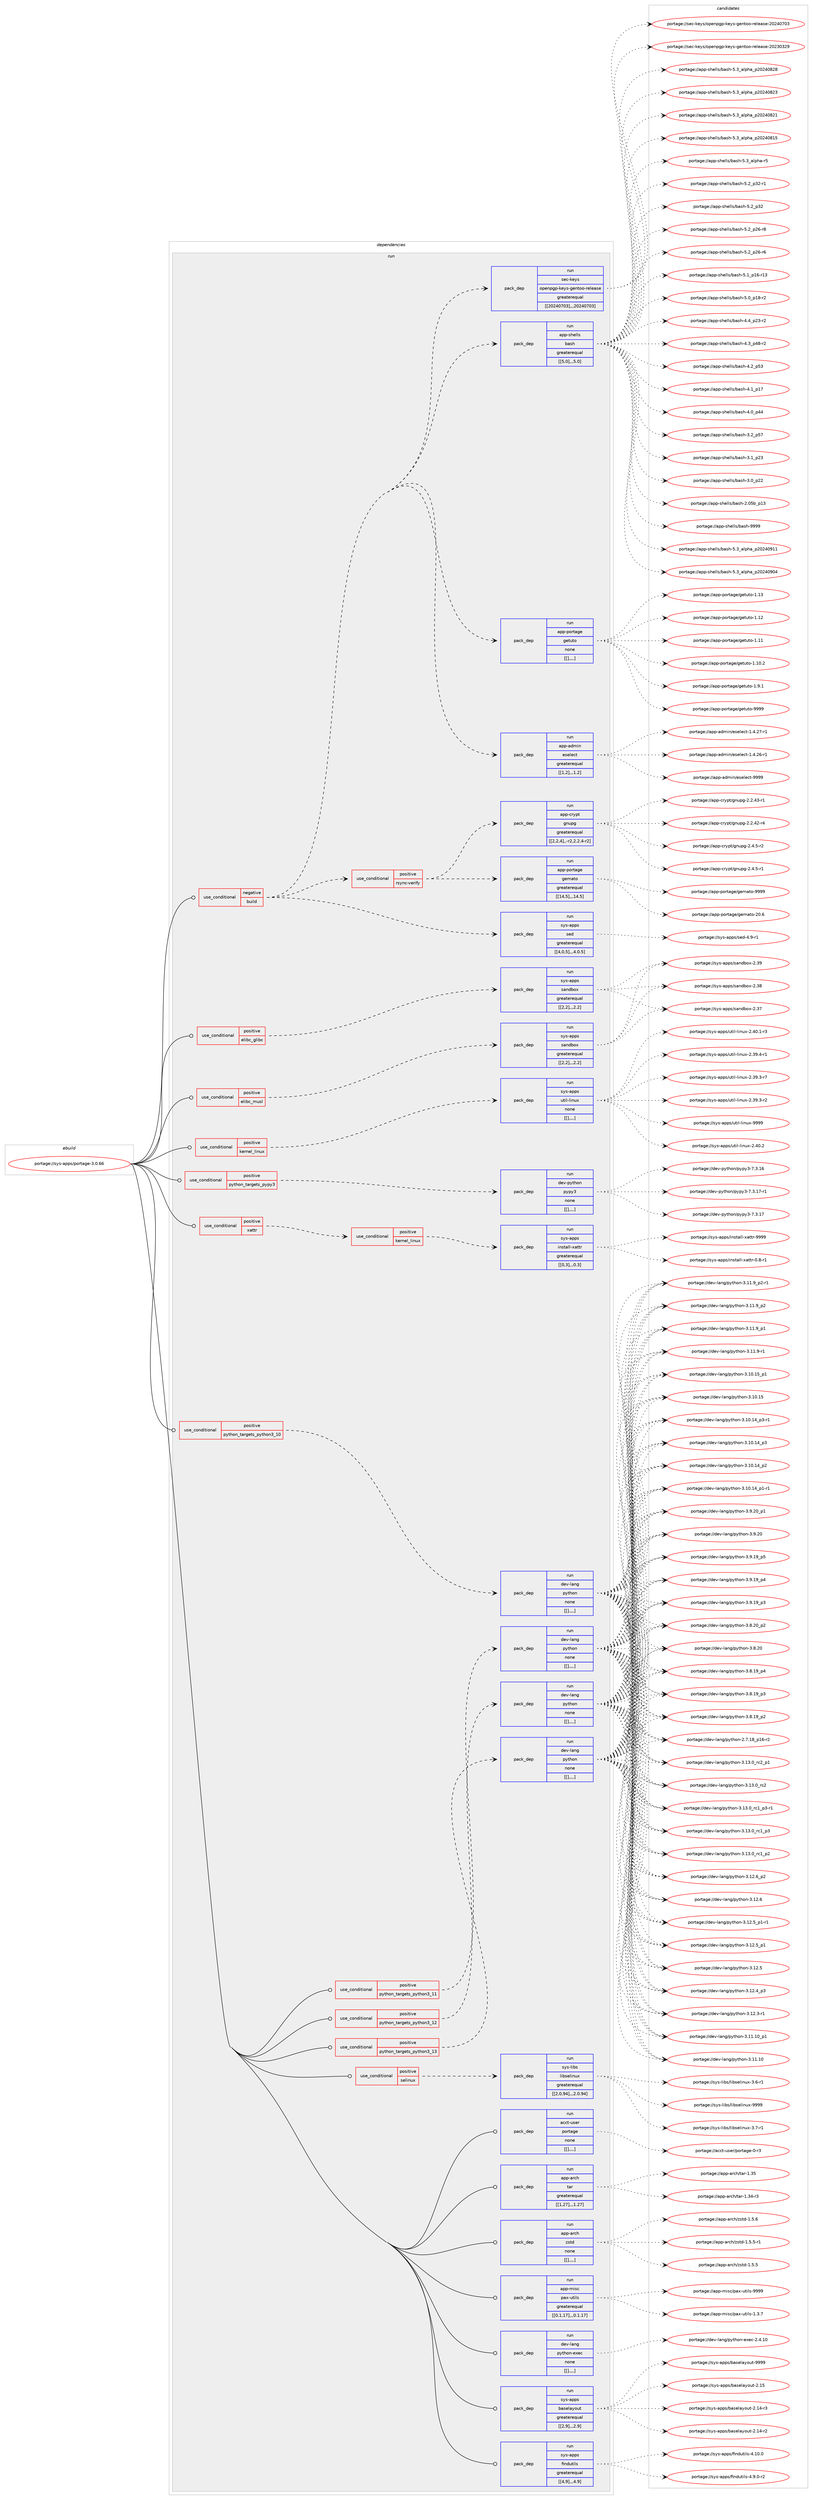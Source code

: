 digraph prolog {

# *************
# Graph options
# *************

newrank=true;
concentrate=true;
compound=true;
graph [rankdir=LR,fontname=Helvetica,fontsize=10,ranksep=1.5];#, ranksep=2.5, nodesep=0.2];
edge  [arrowhead=vee];
node  [fontname=Helvetica,fontsize=10];

# **********
# The ebuild
# **********

subgraph cluster_leftcol {
color=gray;
label=<<i>ebuild</i>>;
id [label="portage://sys-apps/portage-3.0.66", color=red, width=4, href="../sys-apps/portage-3.0.66.svg"];
}

# ****************
# The dependencies
# ****************

subgraph cluster_midcol {
color=gray;
label=<<i>dependencies</i>>;
subgraph cluster_compile {
fillcolor="#eeeeee";
style=filled;
label=<<i>compile</i>>;
}
subgraph cluster_compileandrun {
fillcolor="#eeeeee";
style=filled;
label=<<i>compile and run</i>>;
}
subgraph cluster_run {
fillcolor="#eeeeee";
style=filled;
label=<<i>run</i>>;
subgraph cond6962 {
dependency18485 [label=<<TABLE BORDER="0" CELLBORDER="1" CELLSPACING="0" CELLPADDING="4"><TR><TD ROWSPAN="3" CELLPADDING="10">use_conditional</TD></TR><TR><TD>negative</TD></TR><TR><TD>build</TD></TR></TABLE>>, shape=none, color=red];
subgraph pack11471 {
dependency18486 [label=<<TABLE BORDER="0" CELLBORDER="1" CELLSPACING="0" CELLPADDING="4" WIDTH="220"><TR><TD ROWSPAN="6" CELLPADDING="30">pack_dep</TD></TR><TR><TD WIDTH="110">run</TD></TR><TR><TD>app-admin</TD></TR><TR><TD>eselect</TD></TR><TR><TD>greaterequal</TD></TR><TR><TD>[[1,2],,,1.2]</TD></TR></TABLE>>, shape=none, color=blue];
}
dependency18485:e -> dependency18486:w [weight=20,style="dashed",arrowhead="vee"];
subgraph pack11472 {
dependency18487 [label=<<TABLE BORDER="0" CELLBORDER="1" CELLSPACING="0" CELLPADDING="4" WIDTH="220"><TR><TD ROWSPAN="6" CELLPADDING="30">pack_dep</TD></TR><TR><TD WIDTH="110">run</TD></TR><TR><TD>app-portage</TD></TR><TR><TD>getuto</TD></TR><TR><TD>none</TD></TR><TR><TD>[[],,,,]</TD></TR></TABLE>>, shape=none, color=blue];
}
dependency18485:e -> dependency18487:w [weight=20,style="dashed",arrowhead="vee"];
subgraph pack11473 {
dependency18488 [label=<<TABLE BORDER="0" CELLBORDER="1" CELLSPACING="0" CELLPADDING="4" WIDTH="220"><TR><TD ROWSPAN="6" CELLPADDING="30">pack_dep</TD></TR><TR><TD WIDTH="110">run</TD></TR><TR><TD>app-shells</TD></TR><TR><TD>bash</TD></TR><TR><TD>greaterequal</TD></TR><TR><TD>[[5,0],,,5.0]</TD></TR></TABLE>>, shape=none, color=blue];
}
dependency18485:e -> dependency18488:w [weight=20,style="dashed",arrowhead="vee"];
subgraph pack11474 {
dependency18489 [label=<<TABLE BORDER="0" CELLBORDER="1" CELLSPACING="0" CELLPADDING="4" WIDTH="220"><TR><TD ROWSPAN="6" CELLPADDING="30">pack_dep</TD></TR><TR><TD WIDTH="110">run</TD></TR><TR><TD>sec-keys</TD></TR><TR><TD>openpgp-keys-gentoo-release</TD></TR><TR><TD>greaterequal</TD></TR><TR><TD>[[20240703],,,20240703]</TD></TR></TABLE>>, shape=none, color=blue];
}
dependency18485:e -> dependency18489:w [weight=20,style="dashed",arrowhead="vee"];
subgraph pack11475 {
dependency18490 [label=<<TABLE BORDER="0" CELLBORDER="1" CELLSPACING="0" CELLPADDING="4" WIDTH="220"><TR><TD ROWSPAN="6" CELLPADDING="30">pack_dep</TD></TR><TR><TD WIDTH="110">run</TD></TR><TR><TD>sys-apps</TD></TR><TR><TD>sed</TD></TR><TR><TD>greaterequal</TD></TR><TR><TD>[[4,0,5],,,4.0.5]</TD></TR></TABLE>>, shape=none, color=blue];
}
dependency18485:e -> dependency18490:w [weight=20,style="dashed",arrowhead="vee"];
subgraph cond6963 {
dependency18491 [label=<<TABLE BORDER="0" CELLBORDER="1" CELLSPACING="0" CELLPADDING="4"><TR><TD ROWSPAN="3" CELLPADDING="10">use_conditional</TD></TR><TR><TD>positive</TD></TR><TR><TD>rsync-verify</TD></TR></TABLE>>, shape=none, color=red];
subgraph pack11476 {
dependency18492 [label=<<TABLE BORDER="0" CELLBORDER="1" CELLSPACING="0" CELLPADDING="4" WIDTH="220"><TR><TD ROWSPAN="6" CELLPADDING="30">pack_dep</TD></TR><TR><TD WIDTH="110">run</TD></TR><TR><TD>app-crypt</TD></TR><TR><TD>gnupg</TD></TR><TR><TD>greaterequal</TD></TR><TR><TD>[[2,2,4],,-r2,2.2.4-r2]</TD></TR></TABLE>>, shape=none, color=blue];
}
dependency18491:e -> dependency18492:w [weight=20,style="dashed",arrowhead="vee"];
subgraph pack11477 {
dependency18493 [label=<<TABLE BORDER="0" CELLBORDER="1" CELLSPACING="0" CELLPADDING="4" WIDTH="220"><TR><TD ROWSPAN="6" CELLPADDING="30">pack_dep</TD></TR><TR><TD WIDTH="110">run</TD></TR><TR><TD>app-portage</TD></TR><TR><TD>gemato</TD></TR><TR><TD>greaterequal</TD></TR><TR><TD>[[14,5],,,14.5]</TD></TR></TABLE>>, shape=none, color=blue];
}
dependency18491:e -> dependency18493:w [weight=20,style="dashed",arrowhead="vee"];
}
dependency18485:e -> dependency18491:w [weight=20,style="dashed",arrowhead="vee"];
}
id:e -> dependency18485:w [weight=20,style="solid",arrowhead="odot"];
subgraph cond6964 {
dependency18494 [label=<<TABLE BORDER="0" CELLBORDER="1" CELLSPACING="0" CELLPADDING="4"><TR><TD ROWSPAN="3" CELLPADDING="10">use_conditional</TD></TR><TR><TD>positive</TD></TR><TR><TD>elibc_glibc</TD></TR></TABLE>>, shape=none, color=red];
subgraph pack11478 {
dependency18495 [label=<<TABLE BORDER="0" CELLBORDER="1" CELLSPACING="0" CELLPADDING="4" WIDTH="220"><TR><TD ROWSPAN="6" CELLPADDING="30">pack_dep</TD></TR><TR><TD WIDTH="110">run</TD></TR><TR><TD>sys-apps</TD></TR><TR><TD>sandbox</TD></TR><TR><TD>greaterequal</TD></TR><TR><TD>[[2,2],,,2.2]</TD></TR></TABLE>>, shape=none, color=blue];
}
dependency18494:e -> dependency18495:w [weight=20,style="dashed",arrowhead="vee"];
}
id:e -> dependency18494:w [weight=20,style="solid",arrowhead="odot"];
subgraph cond6965 {
dependency18496 [label=<<TABLE BORDER="0" CELLBORDER="1" CELLSPACING="0" CELLPADDING="4"><TR><TD ROWSPAN="3" CELLPADDING="10">use_conditional</TD></TR><TR><TD>positive</TD></TR><TR><TD>elibc_musl</TD></TR></TABLE>>, shape=none, color=red];
subgraph pack11479 {
dependency18497 [label=<<TABLE BORDER="0" CELLBORDER="1" CELLSPACING="0" CELLPADDING="4" WIDTH="220"><TR><TD ROWSPAN="6" CELLPADDING="30">pack_dep</TD></TR><TR><TD WIDTH="110">run</TD></TR><TR><TD>sys-apps</TD></TR><TR><TD>sandbox</TD></TR><TR><TD>greaterequal</TD></TR><TR><TD>[[2,2],,,2.2]</TD></TR></TABLE>>, shape=none, color=blue];
}
dependency18496:e -> dependency18497:w [weight=20,style="dashed",arrowhead="vee"];
}
id:e -> dependency18496:w [weight=20,style="solid",arrowhead="odot"];
subgraph cond6966 {
dependency18498 [label=<<TABLE BORDER="0" CELLBORDER="1" CELLSPACING="0" CELLPADDING="4"><TR><TD ROWSPAN="3" CELLPADDING="10">use_conditional</TD></TR><TR><TD>positive</TD></TR><TR><TD>kernel_linux</TD></TR></TABLE>>, shape=none, color=red];
subgraph pack11480 {
dependency18499 [label=<<TABLE BORDER="0" CELLBORDER="1" CELLSPACING="0" CELLPADDING="4" WIDTH="220"><TR><TD ROWSPAN="6" CELLPADDING="30">pack_dep</TD></TR><TR><TD WIDTH="110">run</TD></TR><TR><TD>sys-apps</TD></TR><TR><TD>util-linux</TD></TR><TR><TD>none</TD></TR><TR><TD>[[],,,,]</TD></TR></TABLE>>, shape=none, color=blue];
}
dependency18498:e -> dependency18499:w [weight=20,style="dashed",arrowhead="vee"];
}
id:e -> dependency18498:w [weight=20,style="solid",arrowhead="odot"];
subgraph cond6967 {
dependency18500 [label=<<TABLE BORDER="0" CELLBORDER="1" CELLSPACING="0" CELLPADDING="4"><TR><TD ROWSPAN="3" CELLPADDING="10">use_conditional</TD></TR><TR><TD>positive</TD></TR><TR><TD>python_targets_pypy3</TD></TR></TABLE>>, shape=none, color=red];
subgraph pack11481 {
dependency18501 [label=<<TABLE BORDER="0" CELLBORDER="1" CELLSPACING="0" CELLPADDING="4" WIDTH="220"><TR><TD ROWSPAN="6" CELLPADDING="30">pack_dep</TD></TR><TR><TD WIDTH="110">run</TD></TR><TR><TD>dev-python</TD></TR><TR><TD>pypy3</TD></TR><TR><TD>none</TD></TR><TR><TD>[[],,,,]</TD></TR></TABLE>>, shape=none, color=blue];
}
dependency18500:e -> dependency18501:w [weight=20,style="dashed",arrowhead="vee"];
}
id:e -> dependency18500:w [weight=20,style="solid",arrowhead="odot"];
subgraph cond6968 {
dependency18502 [label=<<TABLE BORDER="0" CELLBORDER="1" CELLSPACING="0" CELLPADDING="4"><TR><TD ROWSPAN="3" CELLPADDING="10">use_conditional</TD></TR><TR><TD>positive</TD></TR><TR><TD>python_targets_python3_10</TD></TR></TABLE>>, shape=none, color=red];
subgraph pack11482 {
dependency18503 [label=<<TABLE BORDER="0" CELLBORDER="1" CELLSPACING="0" CELLPADDING="4" WIDTH="220"><TR><TD ROWSPAN="6" CELLPADDING="30">pack_dep</TD></TR><TR><TD WIDTH="110">run</TD></TR><TR><TD>dev-lang</TD></TR><TR><TD>python</TD></TR><TR><TD>none</TD></TR><TR><TD>[[],,,,]</TD></TR></TABLE>>, shape=none, color=blue];
}
dependency18502:e -> dependency18503:w [weight=20,style="dashed",arrowhead="vee"];
}
id:e -> dependency18502:w [weight=20,style="solid",arrowhead="odot"];
subgraph cond6969 {
dependency18504 [label=<<TABLE BORDER="0" CELLBORDER="1" CELLSPACING="0" CELLPADDING="4"><TR><TD ROWSPAN="3" CELLPADDING="10">use_conditional</TD></TR><TR><TD>positive</TD></TR><TR><TD>python_targets_python3_11</TD></TR></TABLE>>, shape=none, color=red];
subgraph pack11483 {
dependency18505 [label=<<TABLE BORDER="0" CELLBORDER="1" CELLSPACING="0" CELLPADDING="4" WIDTH="220"><TR><TD ROWSPAN="6" CELLPADDING="30">pack_dep</TD></TR><TR><TD WIDTH="110">run</TD></TR><TR><TD>dev-lang</TD></TR><TR><TD>python</TD></TR><TR><TD>none</TD></TR><TR><TD>[[],,,,]</TD></TR></TABLE>>, shape=none, color=blue];
}
dependency18504:e -> dependency18505:w [weight=20,style="dashed",arrowhead="vee"];
}
id:e -> dependency18504:w [weight=20,style="solid",arrowhead="odot"];
subgraph cond6970 {
dependency18506 [label=<<TABLE BORDER="0" CELLBORDER="1" CELLSPACING="0" CELLPADDING="4"><TR><TD ROWSPAN="3" CELLPADDING="10">use_conditional</TD></TR><TR><TD>positive</TD></TR><TR><TD>python_targets_python3_12</TD></TR></TABLE>>, shape=none, color=red];
subgraph pack11484 {
dependency18507 [label=<<TABLE BORDER="0" CELLBORDER="1" CELLSPACING="0" CELLPADDING="4" WIDTH="220"><TR><TD ROWSPAN="6" CELLPADDING="30">pack_dep</TD></TR><TR><TD WIDTH="110">run</TD></TR><TR><TD>dev-lang</TD></TR><TR><TD>python</TD></TR><TR><TD>none</TD></TR><TR><TD>[[],,,,]</TD></TR></TABLE>>, shape=none, color=blue];
}
dependency18506:e -> dependency18507:w [weight=20,style="dashed",arrowhead="vee"];
}
id:e -> dependency18506:w [weight=20,style="solid",arrowhead="odot"];
subgraph cond6971 {
dependency18508 [label=<<TABLE BORDER="0" CELLBORDER="1" CELLSPACING="0" CELLPADDING="4"><TR><TD ROWSPAN="3" CELLPADDING="10">use_conditional</TD></TR><TR><TD>positive</TD></TR><TR><TD>python_targets_python3_13</TD></TR></TABLE>>, shape=none, color=red];
subgraph pack11485 {
dependency18509 [label=<<TABLE BORDER="0" CELLBORDER="1" CELLSPACING="0" CELLPADDING="4" WIDTH="220"><TR><TD ROWSPAN="6" CELLPADDING="30">pack_dep</TD></TR><TR><TD WIDTH="110">run</TD></TR><TR><TD>dev-lang</TD></TR><TR><TD>python</TD></TR><TR><TD>none</TD></TR><TR><TD>[[],,,,]</TD></TR></TABLE>>, shape=none, color=blue];
}
dependency18508:e -> dependency18509:w [weight=20,style="dashed",arrowhead="vee"];
}
id:e -> dependency18508:w [weight=20,style="solid",arrowhead="odot"];
subgraph cond6972 {
dependency18510 [label=<<TABLE BORDER="0" CELLBORDER="1" CELLSPACING="0" CELLPADDING="4"><TR><TD ROWSPAN="3" CELLPADDING="10">use_conditional</TD></TR><TR><TD>positive</TD></TR><TR><TD>selinux</TD></TR></TABLE>>, shape=none, color=red];
subgraph pack11486 {
dependency18511 [label=<<TABLE BORDER="0" CELLBORDER="1" CELLSPACING="0" CELLPADDING="4" WIDTH="220"><TR><TD ROWSPAN="6" CELLPADDING="30">pack_dep</TD></TR><TR><TD WIDTH="110">run</TD></TR><TR><TD>sys-libs</TD></TR><TR><TD>libselinux</TD></TR><TR><TD>greaterequal</TD></TR><TR><TD>[[2,0,94],,,2.0.94]</TD></TR></TABLE>>, shape=none, color=blue];
}
dependency18510:e -> dependency18511:w [weight=20,style="dashed",arrowhead="vee"];
}
id:e -> dependency18510:w [weight=20,style="solid",arrowhead="odot"];
subgraph cond6973 {
dependency18512 [label=<<TABLE BORDER="0" CELLBORDER="1" CELLSPACING="0" CELLPADDING="4"><TR><TD ROWSPAN="3" CELLPADDING="10">use_conditional</TD></TR><TR><TD>positive</TD></TR><TR><TD>xattr</TD></TR></TABLE>>, shape=none, color=red];
subgraph cond6974 {
dependency18513 [label=<<TABLE BORDER="0" CELLBORDER="1" CELLSPACING="0" CELLPADDING="4"><TR><TD ROWSPAN="3" CELLPADDING="10">use_conditional</TD></TR><TR><TD>positive</TD></TR><TR><TD>kernel_linux</TD></TR></TABLE>>, shape=none, color=red];
subgraph pack11487 {
dependency18514 [label=<<TABLE BORDER="0" CELLBORDER="1" CELLSPACING="0" CELLPADDING="4" WIDTH="220"><TR><TD ROWSPAN="6" CELLPADDING="30">pack_dep</TD></TR><TR><TD WIDTH="110">run</TD></TR><TR><TD>sys-apps</TD></TR><TR><TD>install-xattr</TD></TR><TR><TD>greaterequal</TD></TR><TR><TD>[[0,3],,,0.3]</TD></TR></TABLE>>, shape=none, color=blue];
}
dependency18513:e -> dependency18514:w [weight=20,style="dashed",arrowhead="vee"];
}
dependency18512:e -> dependency18513:w [weight=20,style="dashed",arrowhead="vee"];
}
id:e -> dependency18512:w [weight=20,style="solid",arrowhead="odot"];
subgraph pack11488 {
dependency18515 [label=<<TABLE BORDER="0" CELLBORDER="1" CELLSPACING="0" CELLPADDING="4" WIDTH="220"><TR><TD ROWSPAN="6" CELLPADDING="30">pack_dep</TD></TR><TR><TD WIDTH="110">run</TD></TR><TR><TD>acct-user</TD></TR><TR><TD>portage</TD></TR><TR><TD>none</TD></TR><TR><TD>[[],,,,]</TD></TR></TABLE>>, shape=none, color=blue];
}
id:e -> dependency18515:w [weight=20,style="solid",arrowhead="odot"];
subgraph pack11489 {
dependency18516 [label=<<TABLE BORDER="0" CELLBORDER="1" CELLSPACING="0" CELLPADDING="4" WIDTH="220"><TR><TD ROWSPAN="6" CELLPADDING="30">pack_dep</TD></TR><TR><TD WIDTH="110">run</TD></TR><TR><TD>app-arch</TD></TR><TR><TD>tar</TD></TR><TR><TD>greaterequal</TD></TR><TR><TD>[[1,27],,,1.27]</TD></TR></TABLE>>, shape=none, color=blue];
}
id:e -> dependency18516:w [weight=20,style="solid",arrowhead="odot"];
subgraph pack11490 {
dependency18517 [label=<<TABLE BORDER="0" CELLBORDER="1" CELLSPACING="0" CELLPADDING="4" WIDTH="220"><TR><TD ROWSPAN="6" CELLPADDING="30">pack_dep</TD></TR><TR><TD WIDTH="110">run</TD></TR><TR><TD>app-arch</TD></TR><TR><TD>zstd</TD></TR><TR><TD>none</TD></TR><TR><TD>[[],,,,]</TD></TR></TABLE>>, shape=none, color=blue];
}
id:e -> dependency18517:w [weight=20,style="solid",arrowhead="odot"];
subgraph pack11491 {
dependency18518 [label=<<TABLE BORDER="0" CELLBORDER="1" CELLSPACING="0" CELLPADDING="4" WIDTH="220"><TR><TD ROWSPAN="6" CELLPADDING="30">pack_dep</TD></TR><TR><TD WIDTH="110">run</TD></TR><TR><TD>app-misc</TD></TR><TR><TD>pax-utils</TD></TR><TR><TD>greaterequal</TD></TR><TR><TD>[[0,1,17],,,0.1.17]</TD></TR></TABLE>>, shape=none, color=blue];
}
id:e -> dependency18518:w [weight=20,style="solid",arrowhead="odot"];
subgraph pack11492 {
dependency18519 [label=<<TABLE BORDER="0" CELLBORDER="1" CELLSPACING="0" CELLPADDING="4" WIDTH="220"><TR><TD ROWSPAN="6" CELLPADDING="30">pack_dep</TD></TR><TR><TD WIDTH="110">run</TD></TR><TR><TD>dev-lang</TD></TR><TR><TD>python-exec</TD></TR><TR><TD>none</TD></TR><TR><TD>[[],,,,]</TD></TR></TABLE>>, shape=none, color=blue];
}
id:e -> dependency18519:w [weight=20,style="solid",arrowhead="odot"];
subgraph pack11493 {
dependency18520 [label=<<TABLE BORDER="0" CELLBORDER="1" CELLSPACING="0" CELLPADDING="4" WIDTH="220"><TR><TD ROWSPAN="6" CELLPADDING="30">pack_dep</TD></TR><TR><TD WIDTH="110">run</TD></TR><TR><TD>sys-apps</TD></TR><TR><TD>baselayout</TD></TR><TR><TD>greaterequal</TD></TR><TR><TD>[[2,9],,,2.9]</TD></TR></TABLE>>, shape=none, color=blue];
}
id:e -> dependency18520:w [weight=20,style="solid",arrowhead="odot"];
subgraph pack11494 {
dependency18521 [label=<<TABLE BORDER="0" CELLBORDER="1" CELLSPACING="0" CELLPADDING="4" WIDTH="220"><TR><TD ROWSPAN="6" CELLPADDING="30">pack_dep</TD></TR><TR><TD WIDTH="110">run</TD></TR><TR><TD>sys-apps</TD></TR><TR><TD>findutils</TD></TR><TR><TD>greaterequal</TD></TR><TR><TD>[[4,9],,,4.9]</TD></TR></TABLE>>, shape=none, color=blue];
}
id:e -> dependency18521:w [weight=20,style="solid",arrowhead="odot"];
}
}

# **************
# The candidates
# **************

subgraph cluster_choices {
rank=same;
color=gray;
label=<<i>candidates</i>>;

subgraph choice11471 {
color=black;
nodesep=1;
choice97112112459710010910511047101115101108101991164557575757 [label="portage://app-admin/eselect-9999", color=red, width=4,href="../app-admin/eselect-9999.svg"];
choice9711211245971001091051104710111510110810199116454946524650554511449 [label="portage://app-admin/eselect-1.4.27-r1", color=red, width=4,href="../app-admin/eselect-1.4.27-r1.svg"];
choice9711211245971001091051104710111510110810199116454946524650544511449 [label="portage://app-admin/eselect-1.4.26-r1", color=red, width=4,href="../app-admin/eselect-1.4.26-r1.svg"];
dependency18486:e -> choice97112112459710010910511047101115101108101991164557575757:w [style=dotted,weight="100"];
dependency18486:e -> choice9711211245971001091051104710111510110810199116454946524650554511449:w [style=dotted,weight="100"];
dependency18486:e -> choice9711211245971001091051104710111510110810199116454946524650544511449:w [style=dotted,weight="100"];
}
subgraph choice11472 {
color=black;
nodesep=1;
choice971121124511211111411697103101471031011161171161114557575757 [label="portage://app-portage/getuto-9999", color=red, width=4,href="../app-portage/getuto-9999.svg"];
choice971121124511211111411697103101471031011161171161114549464951 [label="portage://app-portage/getuto-1.13", color=red, width=4,href="../app-portage/getuto-1.13.svg"];
choice971121124511211111411697103101471031011161171161114549464950 [label="portage://app-portage/getuto-1.12", color=red, width=4,href="../app-portage/getuto-1.12.svg"];
choice971121124511211111411697103101471031011161171161114549464949 [label="portage://app-portage/getuto-1.11", color=red, width=4,href="../app-portage/getuto-1.11.svg"];
choice9711211245112111114116971031014710310111611711611145494649484650 [label="portage://app-portage/getuto-1.10.2", color=red, width=4,href="../app-portage/getuto-1.10.2.svg"];
choice97112112451121111141169710310147103101116117116111454946574649 [label="portage://app-portage/getuto-1.9.1", color=red, width=4,href="../app-portage/getuto-1.9.1.svg"];
dependency18487:e -> choice971121124511211111411697103101471031011161171161114557575757:w [style=dotted,weight="100"];
dependency18487:e -> choice971121124511211111411697103101471031011161171161114549464951:w [style=dotted,weight="100"];
dependency18487:e -> choice971121124511211111411697103101471031011161171161114549464950:w [style=dotted,weight="100"];
dependency18487:e -> choice971121124511211111411697103101471031011161171161114549464949:w [style=dotted,weight="100"];
dependency18487:e -> choice9711211245112111114116971031014710310111611711611145494649484650:w [style=dotted,weight="100"];
dependency18487:e -> choice97112112451121111141169710310147103101116117116111454946574649:w [style=dotted,weight="100"];
}
subgraph choice11473 {
color=black;
nodesep=1;
choice97112112451151041011081081154798971151044557575757 [label="portage://app-shells/bash-9999", color=red, width=4,href="../app-shells/bash-9999.svg"];
choice971121124511510410110810811547989711510445534651959710811210497951125048505248574949 [label="portage://app-shells/bash-5.3_alpha_p20240911", color=red, width=4,href="../app-shells/bash-5.3_alpha_p20240911.svg"];
choice971121124511510410110810811547989711510445534651959710811210497951125048505248574852 [label="portage://app-shells/bash-5.3_alpha_p20240904", color=red, width=4,href="../app-shells/bash-5.3_alpha_p20240904.svg"];
choice971121124511510410110810811547989711510445534651959710811210497951125048505248565056 [label="portage://app-shells/bash-5.3_alpha_p20240828", color=red, width=4,href="../app-shells/bash-5.3_alpha_p20240828.svg"];
choice971121124511510410110810811547989711510445534651959710811210497951125048505248565051 [label="portage://app-shells/bash-5.3_alpha_p20240823", color=red, width=4,href="../app-shells/bash-5.3_alpha_p20240823.svg"];
choice971121124511510410110810811547989711510445534651959710811210497951125048505248565049 [label="portage://app-shells/bash-5.3_alpha_p20240821", color=red, width=4,href="../app-shells/bash-5.3_alpha_p20240821.svg"];
choice971121124511510410110810811547989711510445534651959710811210497951125048505248564953 [label="portage://app-shells/bash-5.3_alpha_p20240815", color=red, width=4,href="../app-shells/bash-5.3_alpha_p20240815.svg"];
choice9711211245115104101108108115479897115104455346519597108112104974511453 [label="portage://app-shells/bash-5.3_alpha-r5", color=red, width=4,href="../app-shells/bash-5.3_alpha-r5.svg"];
choice9711211245115104101108108115479897115104455346509511251504511449 [label="portage://app-shells/bash-5.2_p32-r1", color=red, width=4,href="../app-shells/bash-5.2_p32-r1.svg"];
choice971121124511510410110810811547989711510445534650951125150 [label="portage://app-shells/bash-5.2_p32", color=red, width=4,href="../app-shells/bash-5.2_p32.svg"];
choice9711211245115104101108108115479897115104455346509511250544511456 [label="portage://app-shells/bash-5.2_p26-r8", color=red, width=4,href="../app-shells/bash-5.2_p26-r8.svg"];
choice9711211245115104101108108115479897115104455346509511250544511454 [label="portage://app-shells/bash-5.2_p26-r6", color=red, width=4,href="../app-shells/bash-5.2_p26-r6.svg"];
choice971121124511510410110810811547989711510445534649951124954451144951 [label="portage://app-shells/bash-5.1_p16-r13", color=red, width=4,href="../app-shells/bash-5.1_p16-r13.svg"];
choice9711211245115104101108108115479897115104455346489511249564511450 [label="portage://app-shells/bash-5.0_p18-r2", color=red, width=4,href="../app-shells/bash-5.0_p18-r2.svg"];
choice9711211245115104101108108115479897115104455246529511250514511450 [label="portage://app-shells/bash-4.4_p23-r2", color=red, width=4,href="../app-shells/bash-4.4_p23-r2.svg"];
choice9711211245115104101108108115479897115104455246519511252564511450 [label="portage://app-shells/bash-4.3_p48-r2", color=red, width=4,href="../app-shells/bash-4.3_p48-r2.svg"];
choice971121124511510410110810811547989711510445524650951125351 [label="portage://app-shells/bash-4.2_p53", color=red, width=4,href="../app-shells/bash-4.2_p53.svg"];
choice971121124511510410110810811547989711510445524649951124955 [label="portage://app-shells/bash-4.1_p17", color=red, width=4,href="../app-shells/bash-4.1_p17.svg"];
choice971121124511510410110810811547989711510445524648951125252 [label="portage://app-shells/bash-4.0_p44", color=red, width=4,href="../app-shells/bash-4.0_p44.svg"];
choice971121124511510410110810811547989711510445514650951125355 [label="portage://app-shells/bash-3.2_p57", color=red, width=4,href="../app-shells/bash-3.2_p57.svg"];
choice971121124511510410110810811547989711510445514649951125051 [label="portage://app-shells/bash-3.1_p23", color=red, width=4,href="../app-shells/bash-3.1_p23.svg"];
choice971121124511510410110810811547989711510445514648951125050 [label="portage://app-shells/bash-3.0_p22", color=red, width=4,href="../app-shells/bash-3.0_p22.svg"];
choice9711211245115104101108108115479897115104455046485398951124951 [label="portage://app-shells/bash-2.05b_p13", color=red, width=4,href="../app-shells/bash-2.05b_p13.svg"];
dependency18488:e -> choice97112112451151041011081081154798971151044557575757:w [style=dotted,weight="100"];
dependency18488:e -> choice971121124511510410110810811547989711510445534651959710811210497951125048505248574949:w [style=dotted,weight="100"];
dependency18488:e -> choice971121124511510410110810811547989711510445534651959710811210497951125048505248574852:w [style=dotted,weight="100"];
dependency18488:e -> choice971121124511510410110810811547989711510445534651959710811210497951125048505248565056:w [style=dotted,weight="100"];
dependency18488:e -> choice971121124511510410110810811547989711510445534651959710811210497951125048505248565051:w [style=dotted,weight="100"];
dependency18488:e -> choice971121124511510410110810811547989711510445534651959710811210497951125048505248565049:w [style=dotted,weight="100"];
dependency18488:e -> choice971121124511510410110810811547989711510445534651959710811210497951125048505248564953:w [style=dotted,weight="100"];
dependency18488:e -> choice9711211245115104101108108115479897115104455346519597108112104974511453:w [style=dotted,weight="100"];
dependency18488:e -> choice9711211245115104101108108115479897115104455346509511251504511449:w [style=dotted,weight="100"];
dependency18488:e -> choice971121124511510410110810811547989711510445534650951125150:w [style=dotted,weight="100"];
dependency18488:e -> choice9711211245115104101108108115479897115104455346509511250544511456:w [style=dotted,weight="100"];
dependency18488:e -> choice9711211245115104101108108115479897115104455346509511250544511454:w [style=dotted,weight="100"];
dependency18488:e -> choice971121124511510410110810811547989711510445534649951124954451144951:w [style=dotted,weight="100"];
dependency18488:e -> choice9711211245115104101108108115479897115104455346489511249564511450:w [style=dotted,weight="100"];
dependency18488:e -> choice9711211245115104101108108115479897115104455246529511250514511450:w [style=dotted,weight="100"];
dependency18488:e -> choice9711211245115104101108108115479897115104455246519511252564511450:w [style=dotted,weight="100"];
dependency18488:e -> choice971121124511510410110810811547989711510445524650951125351:w [style=dotted,weight="100"];
dependency18488:e -> choice971121124511510410110810811547989711510445524649951124955:w [style=dotted,weight="100"];
dependency18488:e -> choice971121124511510410110810811547989711510445524648951125252:w [style=dotted,weight="100"];
dependency18488:e -> choice971121124511510410110810811547989711510445514650951125355:w [style=dotted,weight="100"];
dependency18488:e -> choice971121124511510410110810811547989711510445514649951125051:w [style=dotted,weight="100"];
dependency18488:e -> choice971121124511510410110810811547989711510445514648951125050:w [style=dotted,weight="100"];
dependency18488:e -> choice9711211245115104101108108115479897115104455046485398951124951:w [style=dotted,weight="100"];
}
subgraph choice11474 {
color=black;
nodesep=1;
choice11510199451071011211154711111210111011210311245107101121115451031011101161111114511410110810197115101455048505248554851 [label="portage://sec-keys/openpgp-keys-gentoo-release-20240703", color=red, width=4,href="../sec-keys/openpgp-keys-gentoo-release-20240703.svg"];
choice11510199451071011211154711111210111011210311245107101121115451031011101161111114511410110810197115101455048505148515057 [label="portage://sec-keys/openpgp-keys-gentoo-release-20230329", color=red, width=4,href="../sec-keys/openpgp-keys-gentoo-release-20230329.svg"];
dependency18489:e -> choice11510199451071011211154711111210111011210311245107101121115451031011101161111114511410110810197115101455048505248554851:w [style=dotted,weight="100"];
dependency18489:e -> choice11510199451071011211154711111210111011210311245107101121115451031011101161111114511410110810197115101455048505148515057:w [style=dotted,weight="100"];
}
subgraph choice11475 {
color=black;
nodesep=1;
choice115121115459711211211547115101100455246574511449 [label="portage://sys-apps/sed-4.9-r1", color=red, width=4,href="../sys-apps/sed-4.9-r1.svg"];
dependency18490:e -> choice115121115459711211211547115101100455246574511449:w [style=dotted,weight="100"];
}
subgraph choice11476 {
color=black;
nodesep=1;
choice971121124599114121112116471031101171121034550465246534511450 [label="portage://app-crypt/gnupg-2.4.5-r2", color=red, width=4,href="../app-crypt/gnupg-2.4.5-r2.svg"];
choice971121124599114121112116471031101171121034550465246534511449 [label="portage://app-crypt/gnupg-2.4.5-r1", color=red, width=4,href="../app-crypt/gnupg-2.4.5-r1.svg"];
choice97112112459911412111211647103110117112103455046504652514511449 [label="portage://app-crypt/gnupg-2.2.43-r1", color=red, width=4,href="../app-crypt/gnupg-2.2.43-r1.svg"];
choice97112112459911412111211647103110117112103455046504652504511452 [label="portage://app-crypt/gnupg-2.2.42-r4", color=red, width=4,href="../app-crypt/gnupg-2.2.42-r4.svg"];
dependency18492:e -> choice971121124599114121112116471031101171121034550465246534511450:w [style=dotted,weight="100"];
dependency18492:e -> choice971121124599114121112116471031101171121034550465246534511449:w [style=dotted,weight="100"];
dependency18492:e -> choice97112112459911412111211647103110117112103455046504652514511449:w [style=dotted,weight="100"];
dependency18492:e -> choice97112112459911412111211647103110117112103455046504652504511452:w [style=dotted,weight="100"];
}
subgraph choice11477 {
color=black;
nodesep=1;
choice97112112451121111141169710310147103101109971161114557575757 [label="portage://app-portage/gemato-9999", color=red, width=4,href="../app-portage/gemato-9999.svg"];
choice97112112451121111141169710310147103101109971161114550484654 [label="portage://app-portage/gemato-20.6", color=red, width=4,href="../app-portage/gemato-20.6.svg"];
dependency18493:e -> choice97112112451121111141169710310147103101109971161114557575757:w [style=dotted,weight="100"];
dependency18493:e -> choice97112112451121111141169710310147103101109971161114550484654:w [style=dotted,weight="100"];
}
subgraph choice11478 {
color=black;
nodesep=1;
choice11512111545971121121154711597110100981111204550465157 [label="portage://sys-apps/sandbox-2.39", color=red, width=4,href="../sys-apps/sandbox-2.39.svg"];
choice11512111545971121121154711597110100981111204550465156 [label="portage://sys-apps/sandbox-2.38", color=red, width=4,href="../sys-apps/sandbox-2.38.svg"];
choice11512111545971121121154711597110100981111204550465155 [label="portage://sys-apps/sandbox-2.37", color=red, width=4,href="../sys-apps/sandbox-2.37.svg"];
dependency18495:e -> choice11512111545971121121154711597110100981111204550465157:w [style=dotted,weight="100"];
dependency18495:e -> choice11512111545971121121154711597110100981111204550465156:w [style=dotted,weight="100"];
dependency18495:e -> choice11512111545971121121154711597110100981111204550465155:w [style=dotted,weight="100"];
}
subgraph choice11479 {
color=black;
nodesep=1;
choice11512111545971121121154711597110100981111204550465157 [label="portage://sys-apps/sandbox-2.39", color=red, width=4,href="../sys-apps/sandbox-2.39.svg"];
choice11512111545971121121154711597110100981111204550465156 [label="portage://sys-apps/sandbox-2.38", color=red, width=4,href="../sys-apps/sandbox-2.38.svg"];
choice11512111545971121121154711597110100981111204550465155 [label="portage://sys-apps/sandbox-2.37", color=red, width=4,href="../sys-apps/sandbox-2.37.svg"];
dependency18497:e -> choice11512111545971121121154711597110100981111204550465157:w [style=dotted,weight="100"];
dependency18497:e -> choice11512111545971121121154711597110100981111204550465156:w [style=dotted,weight="100"];
dependency18497:e -> choice11512111545971121121154711597110100981111204550465155:w [style=dotted,weight="100"];
}
subgraph choice11480 {
color=black;
nodesep=1;
choice115121115459711211211547117116105108451081051101171204557575757 [label="portage://sys-apps/util-linux-9999", color=red, width=4,href="../sys-apps/util-linux-9999.svg"];
choice1151211154597112112115471171161051084510810511011712045504652484650 [label="portage://sys-apps/util-linux-2.40.2", color=red, width=4,href="../sys-apps/util-linux-2.40.2.svg"];
choice11512111545971121121154711711610510845108105110117120455046524846494511451 [label="portage://sys-apps/util-linux-2.40.1-r3", color=red, width=4,href="../sys-apps/util-linux-2.40.1-r3.svg"];
choice11512111545971121121154711711610510845108105110117120455046515746524511449 [label="portage://sys-apps/util-linux-2.39.4-r1", color=red, width=4,href="../sys-apps/util-linux-2.39.4-r1.svg"];
choice11512111545971121121154711711610510845108105110117120455046515746514511455 [label="portage://sys-apps/util-linux-2.39.3-r7", color=red, width=4,href="../sys-apps/util-linux-2.39.3-r7.svg"];
choice11512111545971121121154711711610510845108105110117120455046515746514511450 [label="portage://sys-apps/util-linux-2.39.3-r2", color=red, width=4,href="../sys-apps/util-linux-2.39.3-r2.svg"];
dependency18499:e -> choice115121115459711211211547117116105108451081051101171204557575757:w [style=dotted,weight="100"];
dependency18499:e -> choice1151211154597112112115471171161051084510810511011712045504652484650:w [style=dotted,weight="100"];
dependency18499:e -> choice11512111545971121121154711711610510845108105110117120455046524846494511451:w [style=dotted,weight="100"];
dependency18499:e -> choice11512111545971121121154711711610510845108105110117120455046515746524511449:w [style=dotted,weight="100"];
dependency18499:e -> choice11512111545971121121154711711610510845108105110117120455046515746514511455:w [style=dotted,weight="100"];
dependency18499:e -> choice11512111545971121121154711711610510845108105110117120455046515746514511450:w [style=dotted,weight="100"];
}
subgraph choice11481 {
color=black;
nodesep=1;
choice100101118451121211161041111104711212111212151455546514649554511449 [label="portage://dev-python/pypy3-7.3.17-r1", color=red, width=4,href="../dev-python/pypy3-7.3.17-r1.svg"];
choice10010111845112121116104111110471121211121215145554651464955 [label="portage://dev-python/pypy3-7.3.17", color=red, width=4,href="../dev-python/pypy3-7.3.17.svg"];
choice10010111845112121116104111110471121211121215145554651464954 [label="portage://dev-python/pypy3-7.3.16", color=red, width=4,href="../dev-python/pypy3-7.3.16.svg"];
dependency18501:e -> choice100101118451121211161041111104711212111212151455546514649554511449:w [style=dotted,weight="100"];
dependency18501:e -> choice10010111845112121116104111110471121211121215145554651464955:w [style=dotted,weight="100"];
dependency18501:e -> choice10010111845112121116104111110471121211121215145554651464954:w [style=dotted,weight="100"];
}
subgraph choice11482 {
color=black;
nodesep=1;
choice100101118451089711010347112121116104111110455146495146489511499509511249 [label="portage://dev-lang/python-3.13.0_rc2_p1", color=red, width=4,href="../dev-lang/python-3.13.0_rc2_p1.svg"];
choice10010111845108971101034711212111610411111045514649514648951149950 [label="portage://dev-lang/python-3.13.0_rc2", color=red, width=4,href="../dev-lang/python-3.13.0_rc2.svg"];
choice1001011184510897110103471121211161041111104551464951464895114994995112514511449 [label="portage://dev-lang/python-3.13.0_rc1_p3-r1", color=red, width=4,href="../dev-lang/python-3.13.0_rc1_p3-r1.svg"];
choice100101118451089711010347112121116104111110455146495146489511499499511251 [label="portage://dev-lang/python-3.13.0_rc1_p3", color=red, width=4,href="../dev-lang/python-3.13.0_rc1_p3.svg"];
choice100101118451089711010347112121116104111110455146495146489511499499511250 [label="portage://dev-lang/python-3.13.0_rc1_p2", color=red, width=4,href="../dev-lang/python-3.13.0_rc1_p2.svg"];
choice100101118451089711010347112121116104111110455146495046549511250 [label="portage://dev-lang/python-3.12.6_p2", color=red, width=4,href="../dev-lang/python-3.12.6_p2.svg"];
choice10010111845108971101034711212111610411111045514649504654 [label="portage://dev-lang/python-3.12.6", color=red, width=4,href="../dev-lang/python-3.12.6.svg"];
choice1001011184510897110103471121211161041111104551464950465395112494511449 [label="portage://dev-lang/python-3.12.5_p1-r1", color=red, width=4,href="../dev-lang/python-3.12.5_p1-r1.svg"];
choice100101118451089711010347112121116104111110455146495046539511249 [label="portage://dev-lang/python-3.12.5_p1", color=red, width=4,href="../dev-lang/python-3.12.5_p1.svg"];
choice10010111845108971101034711212111610411111045514649504653 [label="portage://dev-lang/python-3.12.5", color=red, width=4,href="../dev-lang/python-3.12.5.svg"];
choice100101118451089711010347112121116104111110455146495046529511251 [label="portage://dev-lang/python-3.12.4_p3", color=red, width=4,href="../dev-lang/python-3.12.4_p3.svg"];
choice100101118451089711010347112121116104111110455146495046514511449 [label="portage://dev-lang/python-3.12.3-r1", color=red, width=4,href="../dev-lang/python-3.12.3-r1.svg"];
choice10010111845108971101034711212111610411111045514649494649489511249 [label="portage://dev-lang/python-3.11.10_p1", color=red, width=4,href="../dev-lang/python-3.11.10_p1.svg"];
choice1001011184510897110103471121211161041111104551464949464948 [label="portage://dev-lang/python-3.11.10", color=red, width=4,href="../dev-lang/python-3.11.10.svg"];
choice1001011184510897110103471121211161041111104551464949465795112504511449 [label="portage://dev-lang/python-3.11.9_p2-r1", color=red, width=4,href="../dev-lang/python-3.11.9_p2-r1.svg"];
choice100101118451089711010347112121116104111110455146494946579511250 [label="portage://dev-lang/python-3.11.9_p2", color=red, width=4,href="../dev-lang/python-3.11.9_p2.svg"];
choice100101118451089711010347112121116104111110455146494946579511249 [label="portage://dev-lang/python-3.11.9_p1", color=red, width=4,href="../dev-lang/python-3.11.9_p1.svg"];
choice100101118451089711010347112121116104111110455146494946574511449 [label="portage://dev-lang/python-3.11.9-r1", color=red, width=4,href="../dev-lang/python-3.11.9-r1.svg"];
choice10010111845108971101034711212111610411111045514649484649539511249 [label="portage://dev-lang/python-3.10.15_p1", color=red, width=4,href="../dev-lang/python-3.10.15_p1.svg"];
choice1001011184510897110103471121211161041111104551464948464953 [label="portage://dev-lang/python-3.10.15", color=red, width=4,href="../dev-lang/python-3.10.15.svg"];
choice100101118451089711010347112121116104111110455146494846495295112514511449 [label="portage://dev-lang/python-3.10.14_p3-r1", color=red, width=4,href="../dev-lang/python-3.10.14_p3-r1.svg"];
choice10010111845108971101034711212111610411111045514649484649529511251 [label="portage://dev-lang/python-3.10.14_p3", color=red, width=4,href="../dev-lang/python-3.10.14_p3.svg"];
choice10010111845108971101034711212111610411111045514649484649529511250 [label="portage://dev-lang/python-3.10.14_p2", color=red, width=4,href="../dev-lang/python-3.10.14_p2.svg"];
choice100101118451089711010347112121116104111110455146494846495295112494511449 [label="portage://dev-lang/python-3.10.14_p1-r1", color=red, width=4,href="../dev-lang/python-3.10.14_p1-r1.svg"];
choice100101118451089711010347112121116104111110455146574650489511249 [label="portage://dev-lang/python-3.9.20_p1", color=red, width=4,href="../dev-lang/python-3.9.20_p1.svg"];
choice10010111845108971101034711212111610411111045514657465048 [label="portage://dev-lang/python-3.9.20", color=red, width=4,href="../dev-lang/python-3.9.20.svg"];
choice100101118451089711010347112121116104111110455146574649579511253 [label="portage://dev-lang/python-3.9.19_p5", color=red, width=4,href="../dev-lang/python-3.9.19_p5.svg"];
choice100101118451089711010347112121116104111110455146574649579511252 [label="portage://dev-lang/python-3.9.19_p4", color=red, width=4,href="../dev-lang/python-3.9.19_p4.svg"];
choice100101118451089711010347112121116104111110455146574649579511251 [label="portage://dev-lang/python-3.9.19_p3", color=red, width=4,href="../dev-lang/python-3.9.19_p3.svg"];
choice100101118451089711010347112121116104111110455146564650489511250 [label="portage://dev-lang/python-3.8.20_p2", color=red, width=4,href="../dev-lang/python-3.8.20_p2.svg"];
choice10010111845108971101034711212111610411111045514656465048 [label="portage://dev-lang/python-3.8.20", color=red, width=4,href="../dev-lang/python-3.8.20.svg"];
choice100101118451089711010347112121116104111110455146564649579511252 [label="portage://dev-lang/python-3.8.19_p4", color=red, width=4,href="../dev-lang/python-3.8.19_p4.svg"];
choice100101118451089711010347112121116104111110455146564649579511251 [label="portage://dev-lang/python-3.8.19_p3", color=red, width=4,href="../dev-lang/python-3.8.19_p3.svg"];
choice100101118451089711010347112121116104111110455146564649579511250 [label="portage://dev-lang/python-3.8.19_p2", color=red, width=4,href="../dev-lang/python-3.8.19_p2.svg"];
choice100101118451089711010347112121116104111110455046554649569511249544511450 [label="portage://dev-lang/python-2.7.18_p16-r2", color=red, width=4,href="../dev-lang/python-2.7.18_p16-r2.svg"];
dependency18503:e -> choice100101118451089711010347112121116104111110455146495146489511499509511249:w [style=dotted,weight="100"];
dependency18503:e -> choice10010111845108971101034711212111610411111045514649514648951149950:w [style=dotted,weight="100"];
dependency18503:e -> choice1001011184510897110103471121211161041111104551464951464895114994995112514511449:w [style=dotted,weight="100"];
dependency18503:e -> choice100101118451089711010347112121116104111110455146495146489511499499511251:w [style=dotted,weight="100"];
dependency18503:e -> choice100101118451089711010347112121116104111110455146495146489511499499511250:w [style=dotted,weight="100"];
dependency18503:e -> choice100101118451089711010347112121116104111110455146495046549511250:w [style=dotted,weight="100"];
dependency18503:e -> choice10010111845108971101034711212111610411111045514649504654:w [style=dotted,weight="100"];
dependency18503:e -> choice1001011184510897110103471121211161041111104551464950465395112494511449:w [style=dotted,weight="100"];
dependency18503:e -> choice100101118451089711010347112121116104111110455146495046539511249:w [style=dotted,weight="100"];
dependency18503:e -> choice10010111845108971101034711212111610411111045514649504653:w [style=dotted,weight="100"];
dependency18503:e -> choice100101118451089711010347112121116104111110455146495046529511251:w [style=dotted,weight="100"];
dependency18503:e -> choice100101118451089711010347112121116104111110455146495046514511449:w [style=dotted,weight="100"];
dependency18503:e -> choice10010111845108971101034711212111610411111045514649494649489511249:w [style=dotted,weight="100"];
dependency18503:e -> choice1001011184510897110103471121211161041111104551464949464948:w [style=dotted,weight="100"];
dependency18503:e -> choice1001011184510897110103471121211161041111104551464949465795112504511449:w [style=dotted,weight="100"];
dependency18503:e -> choice100101118451089711010347112121116104111110455146494946579511250:w [style=dotted,weight="100"];
dependency18503:e -> choice100101118451089711010347112121116104111110455146494946579511249:w [style=dotted,weight="100"];
dependency18503:e -> choice100101118451089711010347112121116104111110455146494946574511449:w [style=dotted,weight="100"];
dependency18503:e -> choice10010111845108971101034711212111610411111045514649484649539511249:w [style=dotted,weight="100"];
dependency18503:e -> choice1001011184510897110103471121211161041111104551464948464953:w [style=dotted,weight="100"];
dependency18503:e -> choice100101118451089711010347112121116104111110455146494846495295112514511449:w [style=dotted,weight="100"];
dependency18503:e -> choice10010111845108971101034711212111610411111045514649484649529511251:w [style=dotted,weight="100"];
dependency18503:e -> choice10010111845108971101034711212111610411111045514649484649529511250:w [style=dotted,weight="100"];
dependency18503:e -> choice100101118451089711010347112121116104111110455146494846495295112494511449:w [style=dotted,weight="100"];
dependency18503:e -> choice100101118451089711010347112121116104111110455146574650489511249:w [style=dotted,weight="100"];
dependency18503:e -> choice10010111845108971101034711212111610411111045514657465048:w [style=dotted,weight="100"];
dependency18503:e -> choice100101118451089711010347112121116104111110455146574649579511253:w [style=dotted,weight="100"];
dependency18503:e -> choice100101118451089711010347112121116104111110455146574649579511252:w [style=dotted,weight="100"];
dependency18503:e -> choice100101118451089711010347112121116104111110455146574649579511251:w [style=dotted,weight="100"];
dependency18503:e -> choice100101118451089711010347112121116104111110455146564650489511250:w [style=dotted,weight="100"];
dependency18503:e -> choice10010111845108971101034711212111610411111045514656465048:w [style=dotted,weight="100"];
dependency18503:e -> choice100101118451089711010347112121116104111110455146564649579511252:w [style=dotted,weight="100"];
dependency18503:e -> choice100101118451089711010347112121116104111110455146564649579511251:w [style=dotted,weight="100"];
dependency18503:e -> choice100101118451089711010347112121116104111110455146564649579511250:w [style=dotted,weight="100"];
dependency18503:e -> choice100101118451089711010347112121116104111110455046554649569511249544511450:w [style=dotted,weight="100"];
}
subgraph choice11483 {
color=black;
nodesep=1;
choice100101118451089711010347112121116104111110455146495146489511499509511249 [label="portage://dev-lang/python-3.13.0_rc2_p1", color=red, width=4,href="../dev-lang/python-3.13.0_rc2_p1.svg"];
choice10010111845108971101034711212111610411111045514649514648951149950 [label="portage://dev-lang/python-3.13.0_rc2", color=red, width=4,href="../dev-lang/python-3.13.0_rc2.svg"];
choice1001011184510897110103471121211161041111104551464951464895114994995112514511449 [label="portage://dev-lang/python-3.13.0_rc1_p3-r1", color=red, width=4,href="../dev-lang/python-3.13.0_rc1_p3-r1.svg"];
choice100101118451089711010347112121116104111110455146495146489511499499511251 [label="portage://dev-lang/python-3.13.0_rc1_p3", color=red, width=4,href="../dev-lang/python-3.13.0_rc1_p3.svg"];
choice100101118451089711010347112121116104111110455146495146489511499499511250 [label="portage://dev-lang/python-3.13.0_rc1_p2", color=red, width=4,href="../dev-lang/python-3.13.0_rc1_p2.svg"];
choice100101118451089711010347112121116104111110455146495046549511250 [label="portage://dev-lang/python-3.12.6_p2", color=red, width=4,href="../dev-lang/python-3.12.6_p2.svg"];
choice10010111845108971101034711212111610411111045514649504654 [label="portage://dev-lang/python-3.12.6", color=red, width=4,href="../dev-lang/python-3.12.6.svg"];
choice1001011184510897110103471121211161041111104551464950465395112494511449 [label="portage://dev-lang/python-3.12.5_p1-r1", color=red, width=4,href="../dev-lang/python-3.12.5_p1-r1.svg"];
choice100101118451089711010347112121116104111110455146495046539511249 [label="portage://dev-lang/python-3.12.5_p1", color=red, width=4,href="../dev-lang/python-3.12.5_p1.svg"];
choice10010111845108971101034711212111610411111045514649504653 [label="portage://dev-lang/python-3.12.5", color=red, width=4,href="../dev-lang/python-3.12.5.svg"];
choice100101118451089711010347112121116104111110455146495046529511251 [label="portage://dev-lang/python-3.12.4_p3", color=red, width=4,href="../dev-lang/python-3.12.4_p3.svg"];
choice100101118451089711010347112121116104111110455146495046514511449 [label="portage://dev-lang/python-3.12.3-r1", color=red, width=4,href="../dev-lang/python-3.12.3-r1.svg"];
choice10010111845108971101034711212111610411111045514649494649489511249 [label="portage://dev-lang/python-3.11.10_p1", color=red, width=4,href="../dev-lang/python-3.11.10_p1.svg"];
choice1001011184510897110103471121211161041111104551464949464948 [label="portage://dev-lang/python-3.11.10", color=red, width=4,href="../dev-lang/python-3.11.10.svg"];
choice1001011184510897110103471121211161041111104551464949465795112504511449 [label="portage://dev-lang/python-3.11.9_p2-r1", color=red, width=4,href="../dev-lang/python-3.11.9_p2-r1.svg"];
choice100101118451089711010347112121116104111110455146494946579511250 [label="portage://dev-lang/python-3.11.9_p2", color=red, width=4,href="../dev-lang/python-3.11.9_p2.svg"];
choice100101118451089711010347112121116104111110455146494946579511249 [label="portage://dev-lang/python-3.11.9_p1", color=red, width=4,href="../dev-lang/python-3.11.9_p1.svg"];
choice100101118451089711010347112121116104111110455146494946574511449 [label="portage://dev-lang/python-3.11.9-r1", color=red, width=4,href="../dev-lang/python-3.11.9-r1.svg"];
choice10010111845108971101034711212111610411111045514649484649539511249 [label="portage://dev-lang/python-3.10.15_p1", color=red, width=4,href="../dev-lang/python-3.10.15_p1.svg"];
choice1001011184510897110103471121211161041111104551464948464953 [label="portage://dev-lang/python-3.10.15", color=red, width=4,href="../dev-lang/python-3.10.15.svg"];
choice100101118451089711010347112121116104111110455146494846495295112514511449 [label="portage://dev-lang/python-3.10.14_p3-r1", color=red, width=4,href="../dev-lang/python-3.10.14_p3-r1.svg"];
choice10010111845108971101034711212111610411111045514649484649529511251 [label="portage://dev-lang/python-3.10.14_p3", color=red, width=4,href="../dev-lang/python-3.10.14_p3.svg"];
choice10010111845108971101034711212111610411111045514649484649529511250 [label="portage://dev-lang/python-3.10.14_p2", color=red, width=4,href="../dev-lang/python-3.10.14_p2.svg"];
choice100101118451089711010347112121116104111110455146494846495295112494511449 [label="portage://dev-lang/python-3.10.14_p1-r1", color=red, width=4,href="../dev-lang/python-3.10.14_p1-r1.svg"];
choice100101118451089711010347112121116104111110455146574650489511249 [label="portage://dev-lang/python-3.9.20_p1", color=red, width=4,href="../dev-lang/python-3.9.20_p1.svg"];
choice10010111845108971101034711212111610411111045514657465048 [label="portage://dev-lang/python-3.9.20", color=red, width=4,href="../dev-lang/python-3.9.20.svg"];
choice100101118451089711010347112121116104111110455146574649579511253 [label="portage://dev-lang/python-3.9.19_p5", color=red, width=4,href="../dev-lang/python-3.9.19_p5.svg"];
choice100101118451089711010347112121116104111110455146574649579511252 [label="portage://dev-lang/python-3.9.19_p4", color=red, width=4,href="../dev-lang/python-3.9.19_p4.svg"];
choice100101118451089711010347112121116104111110455146574649579511251 [label="portage://dev-lang/python-3.9.19_p3", color=red, width=4,href="../dev-lang/python-3.9.19_p3.svg"];
choice100101118451089711010347112121116104111110455146564650489511250 [label="portage://dev-lang/python-3.8.20_p2", color=red, width=4,href="../dev-lang/python-3.8.20_p2.svg"];
choice10010111845108971101034711212111610411111045514656465048 [label="portage://dev-lang/python-3.8.20", color=red, width=4,href="../dev-lang/python-3.8.20.svg"];
choice100101118451089711010347112121116104111110455146564649579511252 [label="portage://dev-lang/python-3.8.19_p4", color=red, width=4,href="../dev-lang/python-3.8.19_p4.svg"];
choice100101118451089711010347112121116104111110455146564649579511251 [label="portage://dev-lang/python-3.8.19_p3", color=red, width=4,href="../dev-lang/python-3.8.19_p3.svg"];
choice100101118451089711010347112121116104111110455146564649579511250 [label="portage://dev-lang/python-3.8.19_p2", color=red, width=4,href="../dev-lang/python-3.8.19_p2.svg"];
choice100101118451089711010347112121116104111110455046554649569511249544511450 [label="portage://dev-lang/python-2.7.18_p16-r2", color=red, width=4,href="../dev-lang/python-2.7.18_p16-r2.svg"];
dependency18505:e -> choice100101118451089711010347112121116104111110455146495146489511499509511249:w [style=dotted,weight="100"];
dependency18505:e -> choice10010111845108971101034711212111610411111045514649514648951149950:w [style=dotted,weight="100"];
dependency18505:e -> choice1001011184510897110103471121211161041111104551464951464895114994995112514511449:w [style=dotted,weight="100"];
dependency18505:e -> choice100101118451089711010347112121116104111110455146495146489511499499511251:w [style=dotted,weight="100"];
dependency18505:e -> choice100101118451089711010347112121116104111110455146495146489511499499511250:w [style=dotted,weight="100"];
dependency18505:e -> choice100101118451089711010347112121116104111110455146495046549511250:w [style=dotted,weight="100"];
dependency18505:e -> choice10010111845108971101034711212111610411111045514649504654:w [style=dotted,weight="100"];
dependency18505:e -> choice1001011184510897110103471121211161041111104551464950465395112494511449:w [style=dotted,weight="100"];
dependency18505:e -> choice100101118451089711010347112121116104111110455146495046539511249:w [style=dotted,weight="100"];
dependency18505:e -> choice10010111845108971101034711212111610411111045514649504653:w [style=dotted,weight="100"];
dependency18505:e -> choice100101118451089711010347112121116104111110455146495046529511251:w [style=dotted,weight="100"];
dependency18505:e -> choice100101118451089711010347112121116104111110455146495046514511449:w [style=dotted,weight="100"];
dependency18505:e -> choice10010111845108971101034711212111610411111045514649494649489511249:w [style=dotted,weight="100"];
dependency18505:e -> choice1001011184510897110103471121211161041111104551464949464948:w [style=dotted,weight="100"];
dependency18505:e -> choice1001011184510897110103471121211161041111104551464949465795112504511449:w [style=dotted,weight="100"];
dependency18505:e -> choice100101118451089711010347112121116104111110455146494946579511250:w [style=dotted,weight="100"];
dependency18505:e -> choice100101118451089711010347112121116104111110455146494946579511249:w [style=dotted,weight="100"];
dependency18505:e -> choice100101118451089711010347112121116104111110455146494946574511449:w [style=dotted,weight="100"];
dependency18505:e -> choice10010111845108971101034711212111610411111045514649484649539511249:w [style=dotted,weight="100"];
dependency18505:e -> choice1001011184510897110103471121211161041111104551464948464953:w [style=dotted,weight="100"];
dependency18505:e -> choice100101118451089711010347112121116104111110455146494846495295112514511449:w [style=dotted,weight="100"];
dependency18505:e -> choice10010111845108971101034711212111610411111045514649484649529511251:w [style=dotted,weight="100"];
dependency18505:e -> choice10010111845108971101034711212111610411111045514649484649529511250:w [style=dotted,weight="100"];
dependency18505:e -> choice100101118451089711010347112121116104111110455146494846495295112494511449:w [style=dotted,weight="100"];
dependency18505:e -> choice100101118451089711010347112121116104111110455146574650489511249:w [style=dotted,weight="100"];
dependency18505:e -> choice10010111845108971101034711212111610411111045514657465048:w [style=dotted,weight="100"];
dependency18505:e -> choice100101118451089711010347112121116104111110455146574649579511253:w [style=dotted,weight="100"];
dependency18505:e -> choice100101118451089711010347112121116104111110455146574649579511252:w [style=dotted,weight="100"];
dependency18505:e -> choice100101118451089711010347112121116104111110455146574649579511251:w [style=dotted,weight="100"];
dependency18505:e -> choice100101118451089711010347112121116104111110455146564650489511250:w [style=dotted,weight="100"];
dependency18505:e -> choice10010111845108971101034711212111610411111045514656465048:w [style=dotted,weight="100"];
dependency18505:e -> choice100101118451089711010347112121116104111110455146564649579511252:w [style=dotted,weight="100"];
dependency18505:e -> choice100101118451089711010347112121116104111110455146564649579511251:w [style=dotted,weight="100"];
dependency18505:e -> choice100101118451089711010347112121116104111110455146564649579511250:w [style=dotted,weight="100"];
dependency18505:e -> choice100101118451089711010347112121116104111110455046554649569511249544511450:w [style=dotted,weight="100"];
}
subgraph choice11484 {
color=black;
nodesep=1;
choice100101118451089711010347112121116104111110455146495146489511499509511249 [label="portage://dev-lang/python-3.13.0_rc2_p1", color=red, width=4,href="../dev-lang/python-3.13.0_rc2_p1.svg"];
choice10010111845108971101034711212111610411111045514649514648951149950 [label="portage://dev-lang/python-3.13.0_rc2", color=red, width=4,href="../dev-lang/python-3.13.0_rc2.svg"];
choice1001011184510897110103471121211161041111104551464951464895114994995112514511449 [label="portage://dev-lang/python-3.13.0_rc1_p3-r1", color=red, width=4,href="../dev-lang/python-3.13.0_rc1_p3-r1.svg"];
choice100101118451089711010347112121116104111110455146495146489511499499511251 [label="portage://dev-lang/python-3.13.0_rc1_p3", color=red, width=4,href="../dev-lang/python-3.13.0_rc1_p3.svg"];
choice100101118451089711010347112121116104111110455146495146489511499499511250 [label="portage://dev-lang/python-3.13.0_rc1_p2", color=red, width=4,href="../dev-lang/python-3.13.0_rc1_p2.svg"];
choice100101118451089711010347112121116104111110455146495046549511250 [label="portage://dev-lang/python-3.12.6_p2", color=red, width=4,href="../dev-lang/python-3.12.6_p2.svg"];
choice10010111845108971101034711212111610411111045514649504654 [label="portage://dev-lang/python-3.12.6", color=red, width=4,href="../dev-lang/python-3.12.6.svg"];
choice1001011184510897110103471121211161041111104551464950465395112494511449 [label="portage://dev-lang/python-3.12.5_p1-r1", color=red, width=4,href="../dev-lang/python-3.12.5_p1-r1.svg"];
choice100101118451089711010347112121116104111110455146495046539511249 [label="portage://dev-lang/python-3.12.5_p1", color=red, width=4,href="../dev-lang/python-3.12.5_p1.svg"];
choice10010111845108971101034711212111610411111045514649504653 [label="portage://dev-lang/python-3.12.5", color=red, width=4,href="../dev-lang/python-3.12.5.svg"];
choice100101118451089711010347112121116104111110455146495046529511251 [label="portage://dev-lang/python-3.12.4_p3", color=red, width=4,href="../dev-lang/python-3.12.4_p3.svg"];
choice100101118451089711010347112121116104111110455146495046514511449 [label="portage://dev-lang/python-3.12.3-r1", color=red, width=4,href="../dev-lang/python-3.12.3-r1.svg"];
choice10010111845108971101034711212111610411111045514649494649489511249 [label="portage://dev-lang/python-3.11.10_p1", color=red, width=4,href="../dev-lang/python-3.11.10_p1.svg"];
choice1001011184510897110103471121211161041111104551464949464948 [label="portage://dev-lang/python-3.11.10", color=red, width=4,href="../dev-lang/python-3.11.10.svg"];
choice1001011184510897110103471121211161041111104551464949465795112504511449 [label="portage://dev-lang/python-3.11.9_p2-r1", color=red, width=4,href="../dev-lang/python-3.11.9_p2-r1.svg"];
choice100101118451089711010347112121116104111110455146494946579511250 [label="portage://dev-lang/python-3.11.9_p2", color=red, width=4,href="../dev-lang/python-3.11.9_p2.svg"];
choice100101118451089711010347112121116104111110455146494946579511249 [label="portage://dev-lang/python-3.11.9_p1", color=red, width=4,href="../dev-lang/python-3.11.9_p1.svg"];
choice100101118451089711010347112121116104111110455146494946574511449 [label="portage://dev-lang/python-3.11.9-r1", color=red, width=4,href="../dev-lang/python-3.11.9-r1.svg"];
choice10010111845108971101034711212111610411111045514649484649539511249 [label="portage://dev-lang/python-3.10.15_p1", color=red, width=4,href="../dev-lang/python-3.10.15_p1.svg"];
choice1001011184510897110103471121211161041111104551464948464953 [label="portage://dev-lang/python-3.10.15", color=red, width=4,href="../dev-lang/python-3.10.15.svg"];
choice100101118451089711010347112121116104111110455146494846495295112514511449 [label="portage://dev-lang/python-3.10.14_p3-r1", color=red, width=4,href="../dev-lang/python-3.10.14_p3-r1.svg"];
choice10010111845108971101034711212111610411111045514649484649529511251 [label="portage://dev-lang/python-3.10.14_p3", color=red, width=4,href="../dev-lang/python-3.10.14_p3.svg"];
choice10010111845108971101034711212111610411111045514649484649529511250 [label="portage://dev-lang/python-3.10.14_p2", color=red, width=4,href="../dev-lang/python-3.10.14_p2.svg"];
choice100101118451089711010347112121116104111110455146494846495295112494511449 [label="portage://dev-lang/python-3.10.14_p1-r1", color=red, width=4,href="../dev-lang/python-3.10.14_p1-r1.svg"];
choice100101118451089711010347112121116104111110455146574650489511249 [label="portage://dev-lang/python-3.9.20_p1", color=red, width=4,href="../dev-lang/python-3.9.20_p1.svg"];
choice10010111845108971101034711212111610411111045514657465048 [label="portage://dev-lang/python-3.9.20", color=red, width=4,href="../dev-lang/python-3.9.20.svg"];
choice100101118451089711010347112121116104111110455146574649579511253 [label="portage://dev-lang/python-3.9.19_p5", color=red, width=4,href="../dev-lang/python-3.9.19_p5.svg"];
choice100101118451089711010347112121116104111110455146574649579511252 [label="portage://dev-lang/python-3.9.19_p4", color=red, width=4,href="../dev-lang/python-3.9.19_p4.svg"];
choice100101118451089711010347112121116104111110455146574649579511251 [label="portage://dev-lang/python-3.9.19_p3", color=red, width=4,href="../dev-lang/python-3.9.19_p3.svg"];
choice100101118451089711010347112121116104111110455146564650489511250 [label="portage://dev-lang/python-3.8.20_p2", color=red, width=4,href="../dev-lang/python-3.8.20_p2.svg"];
choice10010111845108971101034711212111610411111045514656465048 [label="portage://dev-lang/python-3.8.20", color=red, width=4,href="../dev-lang/python-3.8.20.svg"];
choice100101118451089711010347112121116104111110455146564649579511252 [label="portage://dev-lang/python-3.8.19_p4", color=red, width=4,href="../dev-lang/python-3.8.19_p4.svg"];
choice100101118451089711010347112121116104111110455146564649579511251 [label="portage://dev-lang/python-3.8.19_p3", color=red, width=4,href="../dev-lang/python-3.8.19_p3.svg"];
choice100101118451089711010347112121116104111110455146564649579511250 [label="portage://dev-lang/python-3.8.19_p2", color=red, width=4,href="../dev-lang/python-3.8.19_p2.svg"];
choice100101118451089711010347112121116104111110455046554649569511249544511450 [label="portage://dev-lang/python-2.7.18_p16-r2", color=red, width=4,href="../dev-lang/python-2.7.18_p16-r2.svg"];
dependency18507:e -> choice100101118451089711010347112121116104111110455146495146489511499509511249:w [style=dotted,weight="100"];
dependency18507:e -> choice10010111845108971101034711212111610411111045514649514648951149950:w [style=dotted,weight="100"];
dependency18507:e -> choice1001011184510897110103471121211161041111104551464951464895114994995112514511449:w [style=dotted,weight="100"];
dependency18507:e -> choice100101118451089711010347112121116104111110455146495146489511499499511251:w [style=dotted,weight="100"];
dependency18507:e -> choice100101118451089711010347112121116104111110455146495146489511499499511250:w [style=dotted,weight="100"];
dependency18507:e -> choice100101118451089711010347112121116104111110455146495046549511250:w [style=dotted,weight="100"];
dependency18507:e -> choice10010111845108971101034711212111610411111045514649504654:w [style=dotted,weight="100"];
dependency18507:e -> choice1001011184510897110103471121211161041111104551464950465395112494511449:w [style=dotted,weight="100"];
dependency18507:e -> choice100101118451089711010347112121116104111110455146495046539511249:w [style=dotted,weight="100"];
dependency18507:e -> choice10010111845108971101034711212111610411111045514649504653:w [style=dotted,weight="100"];
dependency18507:e -> choice100101118451089711010347112121116104111110455146495046529511251:w [style=dotted,weight="100"];
dependency18507:e -> choice100101118451089711010347112121116104111110455146495046514511449:w [style=dotted,weight="100"];
dependency18507:e -> choice10010111845108971101034711212111610411111045514649494649489511249:w [style=dotted,weight="100"];
dependency18507:e -> choice1001011184510897110103471121211161041111104551464949464948:w [style=dotted,weight="100"];
dependency18507:e -> choice1001011184510897110103471121211161041111104551464949465795112504511449:w [style=dotted,weight="100"];
dependency18507:e -> choice100101118451089711010347112121116104111110455146494946579511250:w [style=dotted,weight="100"];
dependency18507:e -> choice100101118451089711010347112121116104111110455146494946579511249:w [style=dotted,weight="100"];
dependency18507:e -> choice100101118451089711010347112121116104111110455146494946574511449:w [style=dotted,weight="100"];
dependency18507:e -> choice10010111845108971101034711212111610411111045514649484649539511249:w [style=dotted,weight="100"];
dependency18507:e -> choice1001011184510897110103471121211161041111104551464948464953:w [style=dotted,weight="100"];
dependency18507:e -> choice100101118451089711010347112121116104111110455146494846495295112514511449:w [style=dotted,weight="100"];
dependency18507:e -> choice10010111845108971101034711212111610411111045514649484649529511251:w [style=dotted,weight="100"];
dependency18507:e -> choice10010111845108971101034711212111610411111045514649484649529511250:w [style=dotted,weight="100"];
dependency18507:e -> choice100101118451089711010347112121116104111110455146494846495295112494511449:w [style=dotted,weight="100"];
dependency18507:e -> choice100101118451089711010347112121116104111110455146574650489511249:w [style=dotted,weight="100"];
dependency18507:e -> choice10010111845108971101034711212111610411111045514657465048:w [style=dotted,weight="100"];
dependency18507:e -> choice100101118451089711010347112121116104111110455146574649579511253:w [style=dotted,weight="100"];
dependency18507:e -> choice100101118451089711010347112121116104111110455146574649579511252:w [style=dotted,weight="100"];
dependency18507:e -> choice100101118451089711010347112121116104111110455146574649579511251:w [style=dotted,weight="100"];
dependency18507:e -> choice100101118451089711010347112121116104111110455146564650489511250:w [style=dotted,weight="100"];
dependency18507:e -> choice10010111845108971101034711212111610411111045514656465048:w [style=dotted,weight="100"];
dependency18507:e -> choice100101118451089711010347112121116104111110455146564649579511252:w [style=dotted,weight="100"];
dependency18507:e -> choice100101118451089711010347112121116104111110455146564649579511251:w [style=dotted,weight="100"];
dependency18507:e -> choice100101118451089711010347112121116104111110455146564649579511250:w [style=dotted,weight="100"];
dependency18507:e -> choice100101118451089711010347112121116104111110455046554649569511249544511450:w [style=dotted,weight="100"];
}
subgraph choice11485 {
color=black;
nodesep=1;
choice100101118451089711010347112121116104111110455146495146489511499509511249 [label="portage://dev-lang/python-3.13.0_rc2_p1", color=red, width=4,href="../dev-lang/python-3.13.0_rc2_p1.svg"];
choice10010111845108971101034711212111610411111045514649514648951149950 [label="portage://dev-lang/python-3.13.0_rc2", color=red, width=4,href="../dev-lang/python-3.13.0_rc2.svg"];
choice1001011184510897110103471121211161041111104551464951464895114994995112514511449 [label="portage://dev-lang/python-3.13.0_rc1_p3-r1", color=red, width=4,href="../dev-lang/python-3.13.0_rc1_p3-r1.svg"];
choice100101118451089711010347112121116104111110455146495146489511499499511251 [label="portage://dev-lang/python-3.13.0_rc1_p3", color=red, width=4,href="../dev-lang/python-3.13.0_rc1_p3.svg"];
choice100101118451089711010347112121116104111110455146495146489511499499511250 [label="portage://dev-lang/python-3.13.0_rc1_p2", color=red, width=4,href="../dev-lang/python-3.13.0_rc1_p2.svg"];
choice100101118451089711010347112121116104111110455146495046549511250 [label="portage://dev-lang/python-3.12.6_p2", color=red, width=4,href="../dev-lang/python-3.12.6_p2.svg"];
choice10010111845108971101034711212111610411111045514649504654 [label="portage://dev-lang/python-3.12.6", color=red, width=4,href="../dev-lang/python-3.12.6.svg"];
choice1001011184510897110103471121211161041111104551464950465395112494511449 [label="portage://dev-lang/python-3.12.5_p1-r1", color=red, width=4,href="../dev-lang/python-3.12.5_p1-r1.svg"];
choice100101118451089711010347112121116104111110455146495046539511249 [label="portage://dev-lang/python-3.12.5_p1", color=red, width=4,href="../dev-lang/python-3.12.5_p1.svg"];
choice10010111845108971101034711212111610411111045514649504653 [label="portage://dev-lang/python-3.12.5", color=red, width=4,href="../dev-lang/python-3.12.5.svg"];
choice100101118451089711010347112121116104111110455146495046529511251 [label="portage://dev-lang/python-3.12.4_p3", color=red, width=4,href="../dev-lang/python-3.12.4_p3.svg"];
choice100101118451089711010347112121116104111110455146495046514511449 [label="portage://dev-lang/python-3.12.3-r1", color=red, width=4,href="../dev-lang/python-3.12.3-r1.svg"];
choice10010111845108971101034711212111610411111045514649494649489511249 [label="portage://dev-lang/python-3.11.10_p1", color=red, width=4,href="../dev-lang/python-3.11.10_p1.svg"];
choice1001011184510897110103471121211161041111104551464949464948 [label="portage://dev-lang/python-3.11.10", color=red, width=4,href="../dev-lang/python-3.11.10.svg"];
choice1001011184510897110103471121211161041111104551464949465795112504511449 [label="portage://dev-lang/python-3.11.9_p2-r1", color=red, width=4,href="../dev-lang/python-3.11.9_p2-r1.svg"];
choice100101118451089711010347112121116104111110455146494946579511250 [label="portage://dev-lang/python-3.11.9_p2", color=red, width=4,href="../dev-lang/python-3.11.9_p2.svg"];
choice100101118451089711010347112121116104111110455146494946579511249 [label="portage://dev-lang/python-3.11.9_p1", color=red, width=4,href="../dev-lang/python-3.11.9_p1.svg"];
choice100101118451089711010347112121116104111110455146494946574511449 [label="portage://dev-lang/python-3.11.9-r1", color=red, width=4,href="../dev-lang/python-3.11.9-r1.svg"];
choice10010111845108971101034711212111610411111045514649484649539511249 [label="portage://dev-lang/python-3.10.15_p1", color=red, width=4,href="../dev-lang/python-3.10.15_p1.svg"];
choice1001011184510897110103471121211161041111104551464948464953 [label="portage://dev-lang/python-3.10.15", color=red, width=4,href="../dev-lang/python-3.10.15.svg"];
choice100101118451089711010347112121116104111110455146494846495295112514511449 [label="portage://dev-lang/python-3.10.14_p3-r1", color=red, width=4,href="../dev-lang/python-3.10.14_p3-r1.svg"];
choice10010111845108971101034711212111610411111045514649484649529511251 [label="portage://dev-lang/python-3.10.14_p3", color=red, width=4,href="../dev-lang/python-3.10.14_p3.svg"];
choice10010111845108971101034711212111610411111045514649484649529511250 [label="portage://dev-lang/python-3.10.14_p2", color=red, width=4,href="../dev-lang/python-3.10.14_p2.svg"];
choice100101118451089711010347112121116104111110455146494846495295112494511449 [label="portage://dev-lang/python-3.10.14_p1-r1", color=red, width=4,href="../dev-lang/python-3.10.14_p1-r1.svg"];
choice100101118451089711010347112121116104111110455146574650489511249 [label="portage://dev-lang/python-3.9.20_p1", color=red, width=4,href="../dev-lang/python-3.9.20_p1.svg"];
choice10010111845108971101034711212111610411111045514657465048 [label="portage://dev-lang/python-3.9.20", color=red, width=4,href="../dev-lang/python-3.9.20.svg"];
choice100101118451089711010347112121116104111110455146574649579511253 [label="portage://dev-lang/python-3.9.19_p5", color=red, width=4,href="../dev-lang/python-3.9.19_p5.svg"];
choice100101118451089711010347112121116104111110455146574649579511252 [label="portage://dev-lang/python-3.9.19_p4", color=red, width=4,href="../dev-lang/python-3.9.19_p4.svg"];
choice100101118451089711010347112121116104111110455146574649579511251 [label="portage://dev-lang/python-3.9.19_p3", color=red, width=4,href="../dev-lang/python-3.9.19_p3.svg"];
choice100101118451089711010347112121116104111110455146564650489511250 [label="portage://dev-lang/python-3.8.20_p2", color=red, width=4,href="../dev-lang/python-3.8.20_p2.svg"];
choice10010111845108971101034711212111610411111045514656465048 [label="portage://dev-lang/python-3.8.20", color=red, width=4,href="../dev-lang/python-3.8.20.svg"];
choice100101118451089711010347112121116104111110455146564649579511252 [label="portage://dev-lang/python-3.8.19_p4", color=red, width=4,href="../dev-lang/python-3.8.19_p4.svg"];
choice100101118451089711010347112121116104111110455146564649579511251 [label="portage://dev-lang/python-3.8.19_p3", color=red, width=4,href="../dev-lang/python-3.8.19_p3.svg"];
choice100101118451089711010347112121116104111110455146564649579511250 [label="portage://dev-lang/python-3.8.19_p2", color=red, width=4,href="../dev-lang/python-3.8.19_p2.svg"];
choice100101118451089711010347112121116104111110455046554649569511249544511450 [label="portage://dev-lang/python-2.7.18_p16-r2", color=red, width=4,href="../dev-lang/python-2.7.18_p16-r2.svg"];
dependency18509:e -> choice100101118451089711010347112121116104111110455146495146489511499509511249:w [style=dotted,weight="100"];
dependency18509:e -> choice10010111845108971101034711212111610411111045514649514648951149950:w [style=dotted,weight="100"];
dependency18509:e -> choice1001011184510897110103471121211161041111104551464951464895114994995112514511449:w [style=dotted,weight="100"];
dependency18509:e -> choice100101118451089711010347112121116104111110455146495146489511499499511251:w [style=dotted,weight="100"];
dependency18509:e -> choice100101118451089711010347112121116104111110455146495146489511499499511250:w [style=dotted,weight="100"];
dependency18509:e -> choice100101118451089711010347112121116104111110455146495046549511250:w [style=dotted,weight="100"];
dependency18509:e -> choice10010111845108971101034711212111610411111045514649504654:w [style=dotted,weight="100"];
dependency18509:e -> choice1001011184510897110103471121211161041111104551464950465395112494511449:w [style=dotted,weight="100"];
dependency18509:e -> choice100101118451089711010347112121116104111110455146495046539511249:w [style=dotted,weight="100"];
dependency18509:e -> choice10010111845108971101034711212111610411111045514649504653:w [style=dotted,weight="100"];
dependency18509:e -> choice100101118451089711010347112121116104111110455146495046529511251:w [style=dotted,weight="100"];
dependency18509:e -> choice100101118451089711010347112121116104111110455146495046514511449:w [style=dotted,weight="100"];
dependency18509:e -> choice10010111845108971101034711212111610411111045514649494649489511249:w [style=dotted,weight="100"];
dependency18509:e -> choice1001011184510897110103471121211161041111104551464949464948:w [style=dotted,weight="100"];
dependency18509:e -> choice1001011184510897110103471121211161041111104551464949465795112504511449:w [style=dotted,weight="100"];
dependency18509:e -> choice100101118451089711010347112121116104111110455146494946579511250:w [style=dotted,weight="100"];
dependency18509:e -> choice100101118451089711010347112121116104111110455146494946579511249:w [style=dotted,weight="100"];
dependency18509:e -> choice100101118451089711010347112121116104111110455146494946574511449:w [style=dotted,weight="100"];
dependency18509:e -> choice10010111845108971101034711212111610411111045514649484649539511249:w [style=dotted,weight="100"];
dependency18509:e -> choice1001011184510897110103471121211161041111104551464948464953:w [style=dotted,weight="100"];
dependency18509:e -> choice100101118451089711010347112121116104111110455146494846495295112514511449:w [style=dotted,weight="100"];
dependency18509:e -> choice10010111845108971101034711212111610411111045514649484649529511251:w [style=dotted,weight="100"];
dependency18509:e -> choice10010111845108971101034711212111610411111045514649484649529511250:w [style=dotted,weight="100"];
dependency18509:e -> choice100101118451089711010347112121116104111110455146494846495295112494511449:w [style=dotted,weight="100"];
dependency18509:e -> choice100101118451089711010347112121116104111110455146574650489511249:w [style=dotted,weight="100"];
dependency18509:e -> choice10010111845108971101034711212111610411111045514657465048:w [style=dotted,weight="100"];
dependency18509:e -> choice100101118451089711010347112121116104111110455146574649579511253:w [style=dotted,weight="100"];
dependency18509:e -> choice100101118451089711010347112121116104111110455146574649579511252:w [style=dotted,weight="100"];
dependency18509:e -> choice100101118451089711010347112121116104111110455146574649579511251:w [style=dotted,weight="100"];
dependency18509:e -> choice100101118451089711010347112121116104111110455146564650489511250:w [style=dotted,weight="100"];
dependency18509:e -> choice10010111845108971101034711212111610411111045514656465048:w [style=dotted,weight="100"];
dependency18509:e -> choice100101118451089711010347112121116104111110455146564649579511252:w [style=dotted,weight="100"];
dependency18509:e -> choice100101118451089711010347112121116104111110455146564649579511251:w [style=dotted,weight="100"];
dependency18509:e -> choice100101118451089711010347112121116104111110455146564649579511250:w [style=dotted,weight="100"];
dependency18509:e -> choice100101118451089711010347112121116104111110455046554649569511249544511450:w [style=dotted,weight="100"];
}
subgraph choice11486 {
color=black;
nodesep=1;
choice115121115451081059811547108105981151011081051101171204557575757 [label="portage://sys-libs/libselinux-9999", color=red, width=4,href="../sys-libs/libselinux-9999.svg"];
choice11512111545108105981154710810598115101108105110117120455146554511449 [label="portage://sys-libs/libselinux-3.7-r1", color=red, width=4,href="../sys-libs/libselinux-3.7-r1.svg"];
choice11512111545108105981154710810598115101108105110117120455146544511449 [label="portage://sys-libs/libselinux-3.6-r1", color=red, width=4,href="../sys-libs/libselinux-3.6-r1.svg"];
dependency18511:e -> choice115121115451081059811547108105981151011081051101171204557575757:w [style=dotted,weight="100"];
dependency18511:e -> choice11512111545108105981154710810598115101108105110117120455146554511449:w [style=dotted,weight="100"];
dependency18511:e -> choice11512111545108105981154710810598115101108105110117120455146544511449:w [style=dotted,weight="100"];
}
subgraph choice11487 {
color=black;
nodesep=1;
choice1151211154597112112115471051101151169710810845120971161161144557575757 [label="portage://sys-apps/install-xattr-9999", color=red, width=4,href="../sys-apps/install-xattr-9999.svg"];
choice115121115459711211211547105110115116971081084512097116116114454846564511449 [label="portage://sys-apps/install-xattr-0.8-r1", color=red, width=4,href="../sys-apps/install-xattr-0.8-r1.svg"];
dependency18514:e -> choice1151211154597112112115471051101151169710810845120971161161144557575757:w [style=dotted,weight="100"];
dependency18514:e -> choice115121115459711211211547105110115116971081084512097116116114454846564511449:w [style=dotted,weight="100"];
}
subgraph choice11488 {
color=black;
nodesep=1;
choice97999911645117115101114471121111141169710310145484511451 [label="portage://acct-user/portage-0-r3", color=red, width=4,href="../acct-user/portage-0-r3.svg"];
dependency18515:e -> choice97999911645117115101114471121111141169710310145484511451:w [style=dotted,weight="100"];
}
subgraph choice11489 {
color=black;
nodesep=1;
choice9711211245971149910447116971144549465153 [label="portage://app-arch/tar-1.35", color=red, width=4,href="../app-arch/tar-1.35.svg"];
choice97112112459711499104471169711445494651524511451 [label="portage://app-arch/tar-1.34-r3", color=red, width=4,href="../app-arch/tar-1.34-r3.svg"];
dependency18516:e -> choice9711211245971149910447116971144549465153:w [style=dotted,weight="100"];
dependency18516:e -> choice97112112459711499104471169711445494651524511451:w [style=dotted,weight="100"];
}
subgraph choice11490 {
color=black;
nodesep=1;
choice9711211245971149910447122115116100454946534654 [label="portage://app-arch/zstd-1.5.6", color=red, width=4,href="../app-arch/zstd-1.5.6.svg"];
choice97112112459711499104471221151161004549465346534511449 [label="portage://app-arch/zstd-1.5.5-r1", color=red, width=4,href="../app-arch/zstd-1.5.5-r1.svg"];
choice9711211245971149910447122115116100454946534653 [label="portage://app-arch/zstd-1.5.5", color=red, width=4,href="../app-arch/zstd-1.5.5.svg"];
dependency18517:e -> choice9711211245971149910447122115116100454946534654:w [style=dotted,weight="100"];
dependency18517:e -> choice97112112459711499104471221151161004549465346534511449:w [style=dotted,weight="100"];
dependency18517:e -> choice9711211245971149910447122115116100454946534653:w [style=dotted,weight="100"];
}
subgraph choice11491 {
color=black;
nodesep=1;
choice9711211245109105115994711297120451171161051081154557575757 [label="portage://app-misc/pax-utils-9999", color=red, width=4,href="../app-misc/pax-utils-9999.svg"];
choice971121124510910511599471129712045117116105108115454946514655 [label="portage://app-misc/pax-utils-1.3.7", color=red, width=4,href="../app-misc/pax-utils-1.3.7.svg"];
dependency18518:e -> choice9711211245109105115994711297120451171161051081154557575757:w [style=dotted,weight="100"];
dependency18518:e -> choice971121124510910511599471129712045117116105108115454946514655:w [style=dotted,weight="100"];
}
subgraph choice11492 {
color=black;
nodesep=1;
choice100101118451089711010347112121116104111110451011201019945504652464948 [label="portage://dev-lang/python-exec-2.4.10", color=red, width=4,href="../dev-lang/python-exec-2.4.10.svg"];
dependency18519:e -> choice100101118451089711010347112121116104111110451011201019945504652464948:w [style=dotted,weight="100"];
}
subgraph choice11493 {
color=black;
nodesep=1;
choice1151211154597112112115479897115101108971211111171164557575757 [label="portage://sys-apps/baselayout-9999", color=red, width=4,href="../sys-apps/baselayout-9999.svg"];
choice1151211154597112112115479897115101108971211111171164550464953 [label="portage://sys-apps/baselayout-2.15", color=red, width=4,href="../sys-apps/baselayout-2.15.svg"];
choice11512111545971121121154798971151011089712111111711645504649524511451 [label="portage://sys-apps/baselayout-2.14-r3", color=red, width=4,href="../sys-apps/baselayout-2.14-r3.svg"];
choice11512111545971121121154798971151011089712111111711645504649524511450 [label="portage://sys-apps/baselayout-2.14-r2", color=red, width=4,href="../sys-apps/baselayout-2.14-r2.svg"];
dependency18520:e -> choice1151211154597112112115479897115101108971211111171164557575757:w [style=dotted,weight="100"];
dependency18520:e -> choice1151211154597112112115479897115101108971211111171164550464953:w [style=dotted,weight="100"];
dependency18520:e -> choice11512111545971121121154798971151011089712111111711645504649524511451:w [style=dotted,weight="100"];
dependency18520:e -> choice11512111545971121121154798971151011089712111111711645504649524511450:w [style=dotted,weight="100"];
}
subgraph choice11494 {
color=black;
nodesep=1;
choice11512111545971121121154710210511010011711610510811545524649484648 [label="portage://sys-apps/findutils-4.10.0", color=red, width=4,href="../sys-apps/findutils-4.10.0.svg"];
choice1151211154597112112115471021051101001171161051081154552465746484511450 [label="portage://sys-apps/findutils-4.9.0-r2", color=red, width=4,href="../sys-apps/findutils-4.9.0-r2.svg"];
dependency18521:e -> choice11512111545971121121154710210511010011711610510811545524649484648:w [style=dotted,weight="100"];
dependency18521:e -> choice1151211154597112112115471021051101001171161051081154552465746484511450:w [style=dotted,weight="100"];
}
}

}
